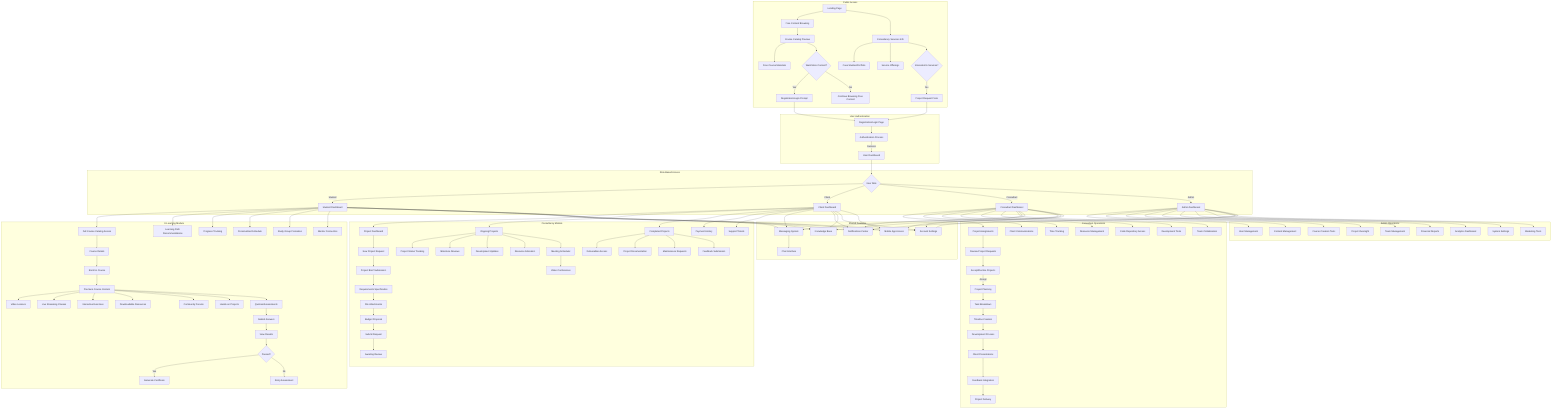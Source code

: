 flowchart TD
    subgraph "Public Access"
        A[Landing Page] --> B[Free Content Browsing]
        B --> C[Course Catalog Preview]
        C --> D[Free Course Materials]
        C --> E{Want More Content?}
        E -->|Yes| F[Registration/Login Prompt]
        E -->|No| G[Continue Browsing Free Content]
        A --> H[Consultancy Services Info]
        H --> I[Case Studies/Portfolio]
        H --> J[Service Offerings]
        H --> K{Interested in Services?}
        K -->|Yes| L[Project Request Form]
    end

    subgraph "User Authentication"
        F --> M[Registration/Login Page]
        L --> M
        M --> N[Authentication Process]
        N -->|Success| O[User Dashboard]
    end

    subgraph "Role-Based Access"
        O --> P{User Role}
        P -->|Student| Q[Student Dashboard]
        P -->|Client| R[Client Dashboard]
        P -->|Consultant| S[Consultant Dashboard]
        P -->|Admin| T[Admin Dashboard]
    end

    subgraph "E-Learning Module"
        Q --> U[Full Course Catalog Access]
        U --> V[Course Details]
        V --> W[Enroll in Course]
        W --> X[Premium Course Content]
        X --> Y[Video Lessons]
        X --> Z[Live Streaming Classes]
        X --> AA[Interactive Exercises]
        X --> AB[Downloadable Resources]
        X --> AC[Community Forums]
        X --> AD[Hands-on Projects]
        X --> AE[Quizzes/Assessments]
        AE --> AF[Submit Answers]
        AF --> AG[View Results]
        AG --> AH{Passed?}
        AH -->|Yes| AI[Generate Certificate]
        AH -->|No| AJ[Retry Assessment]
        
        Q --> AK[Learning Path Recommendations]
        Q --> AL[Progress Tracking]
        Q --> AM[Personalized Schedule]
        Q --> AN[Study Group Formation]
        Q --> AO[Mentor Connection]
    end

    subgraph "Consultancy Module"
        R --> AP[Project Dashboard]
        AP --> AQ[New Project Request]
        AQ --> AR[Project Brief Submission]
        AR --> AS[Requirements Specification]
        AS --> AT[File Attachments]
        AT --> AU[Budget Proposal]
        AU --> AV[Submit Request]
        AV --> AW[Awaiting Review]
        
        R --> AX[Ongoing Projects]
        AX --> AY[Project Status Tracking]
        AX --> AZ[Milestone Reviews]
        AX --> BA[Development Updates]
        AX --> BB[Resource Allocation]
        AX --> BC[Meeting Scheduler]
        BC --> BD[Video Conferences]
        
        R --> BE[Completed Projects]
        BE --> BF[Deliverables Access]
        BE --> BG[Project Documentation]
        BE --> BH[Maintenance Requests]
        BE --> BI[Feedback Submission]
        
        R --> BJ[Payment History]
        R --> BK[Support Tickets]
    end

    subgraph "Consultant Operations"
        S --> BL[Project Assignments]
        S --> BM[Client Communications]
        S --> BN[Time Tracking]
        S --> BO[Resource Management]
        S --> BP[Code Repository Access]
        S --> BQ[Development Tools]
        S --> BR[Team Collaboration]
        
        BL --> BS[Review Project Requests]
        BS --> BT[Accept/Decline Projects]
        BT -->|Accept| BU[Project Planning]
        BU --> BV[Task Breakdown]
        BV --> BW[Timeline Creation]
        BW --> BX[Development Process]
        BX --> BY[Client Presentations]
        BY --> BZ[Feedback Integration]
        BZ --> CA[Project Delivery]
    end

    subgraph "Admin Operations"
        T --> CB[User Management]
        T --> CC[Content Management]
        T --> CD[Course Creation Tools]
        T --> CE[Project Oversight]
        T --> CF[Team Management]
        T --> CG[Financial Reports]
        T --> CH[Analytics Dashboard]
        T --> CI[System Settings]
        T --> CJ[Marketing Tools]
    end

    subgraph "Shared Features"
        Q --> CK[Messaging System]
        R --> CK
        S --> CK
        CK --> CL[Chat Interface]
        
        Q --> CM[Notifications Center]
        R --> CM
        S --> CM
        T --> CM
        
        Q --> CN[Knowledge Base]
        R --> CN
        S --> CN
        
        Q --> CO[Account Settings]
        R --> CO
        S --> CO
        T --> CO
        
        Q --> CP[Mobile App Access]
        R --> CP
        S --> CP
    end